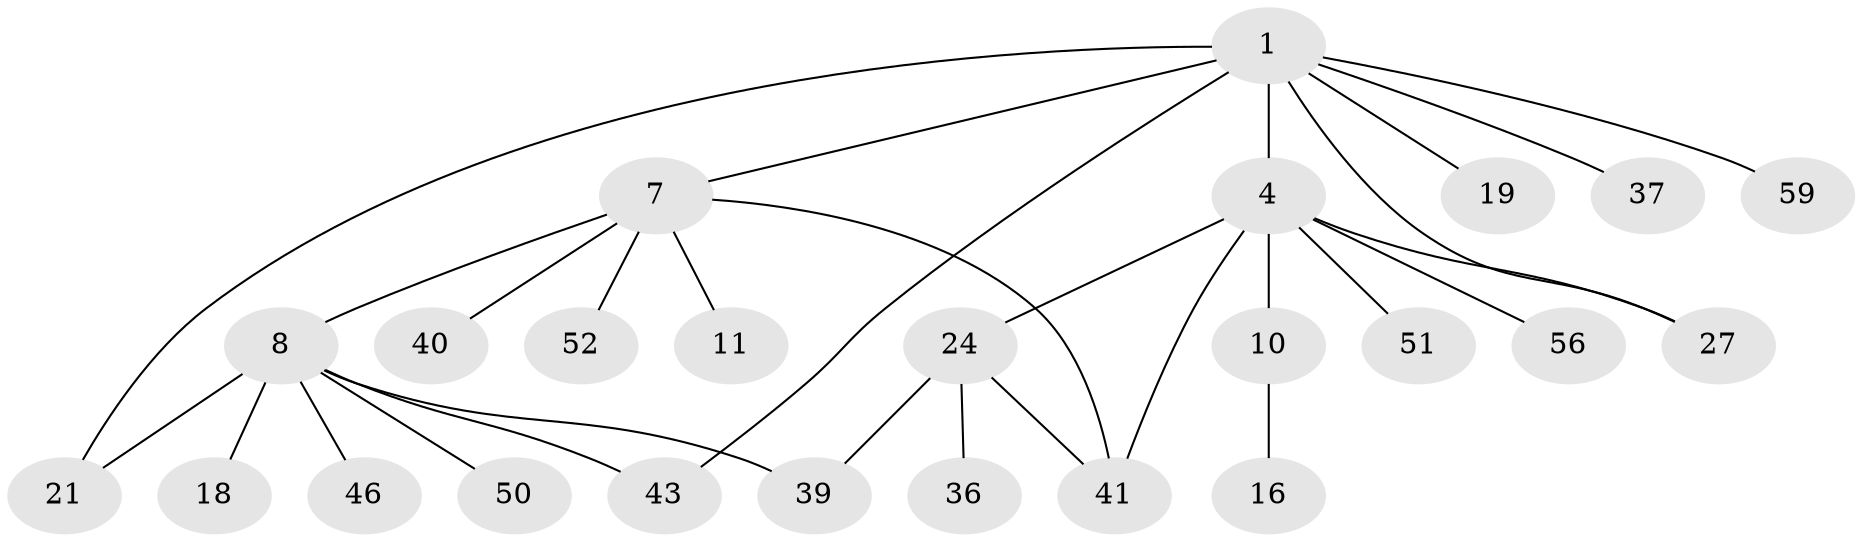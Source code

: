 // original degree distribution, {4: 0.08196721311475409, 7: 0.03278688524590164, 2: 0.22950819672131148, 6: 0.03278688524590164, 1: 0.4098360655737705, 3: 0.19672131147540983, 5: 0.01639344262295082}
// Generated by graph-tools (version 1.1) at 2025/16/03/04/25 18:16:53]
// undirected, 24 vertices, 29 edges
graph export_dot {
graph [start="1"]
  node [color=gray90,style=filled];
  1 [super="+2+17+3"];
  4 [super="+5+6+38+13+58"];
  7 [super="+33+55+30"];
  8 [super="+9+28"];
  10 [super="+12"];
  11;
  16 [super="+47+23"];
  18;
  19;
  21 [super="+45"];
  24 [super="+31"];
  27;
  36;
  37;
  39 [super="+42+44"];
  40;
  41 [super="+60"];
  43 [super="+57"];
  46;
  50;
  51;
  52;
  56;
  59;
  1 -- 27;
  1 -- 19;
  1 -- 4 [weight=2];
  1 -- 21;
  1 -- 7;
  1 -- 43 [weight=2];
  1 -- 59;
  1 -- 37;
  4 -- 10 [weight=2];
  4 -- 56;
  4 -- 51;
  4 -- 27 [weight=2];
  4 -- 41;
  4 -- 24;
  7 -- 8;
  7 -- 11;
  7 -- 40;
  7 -- 52;
  7 -- 41;
  8 -- 21;
  8 -- 18;
  8 -- 50;
  8 -- 46;
  8 -- 43;
  8 -- 39;
  10 -- 16;
  24 -- 41;
  24 -- 36;
  24 -- 39;
}
